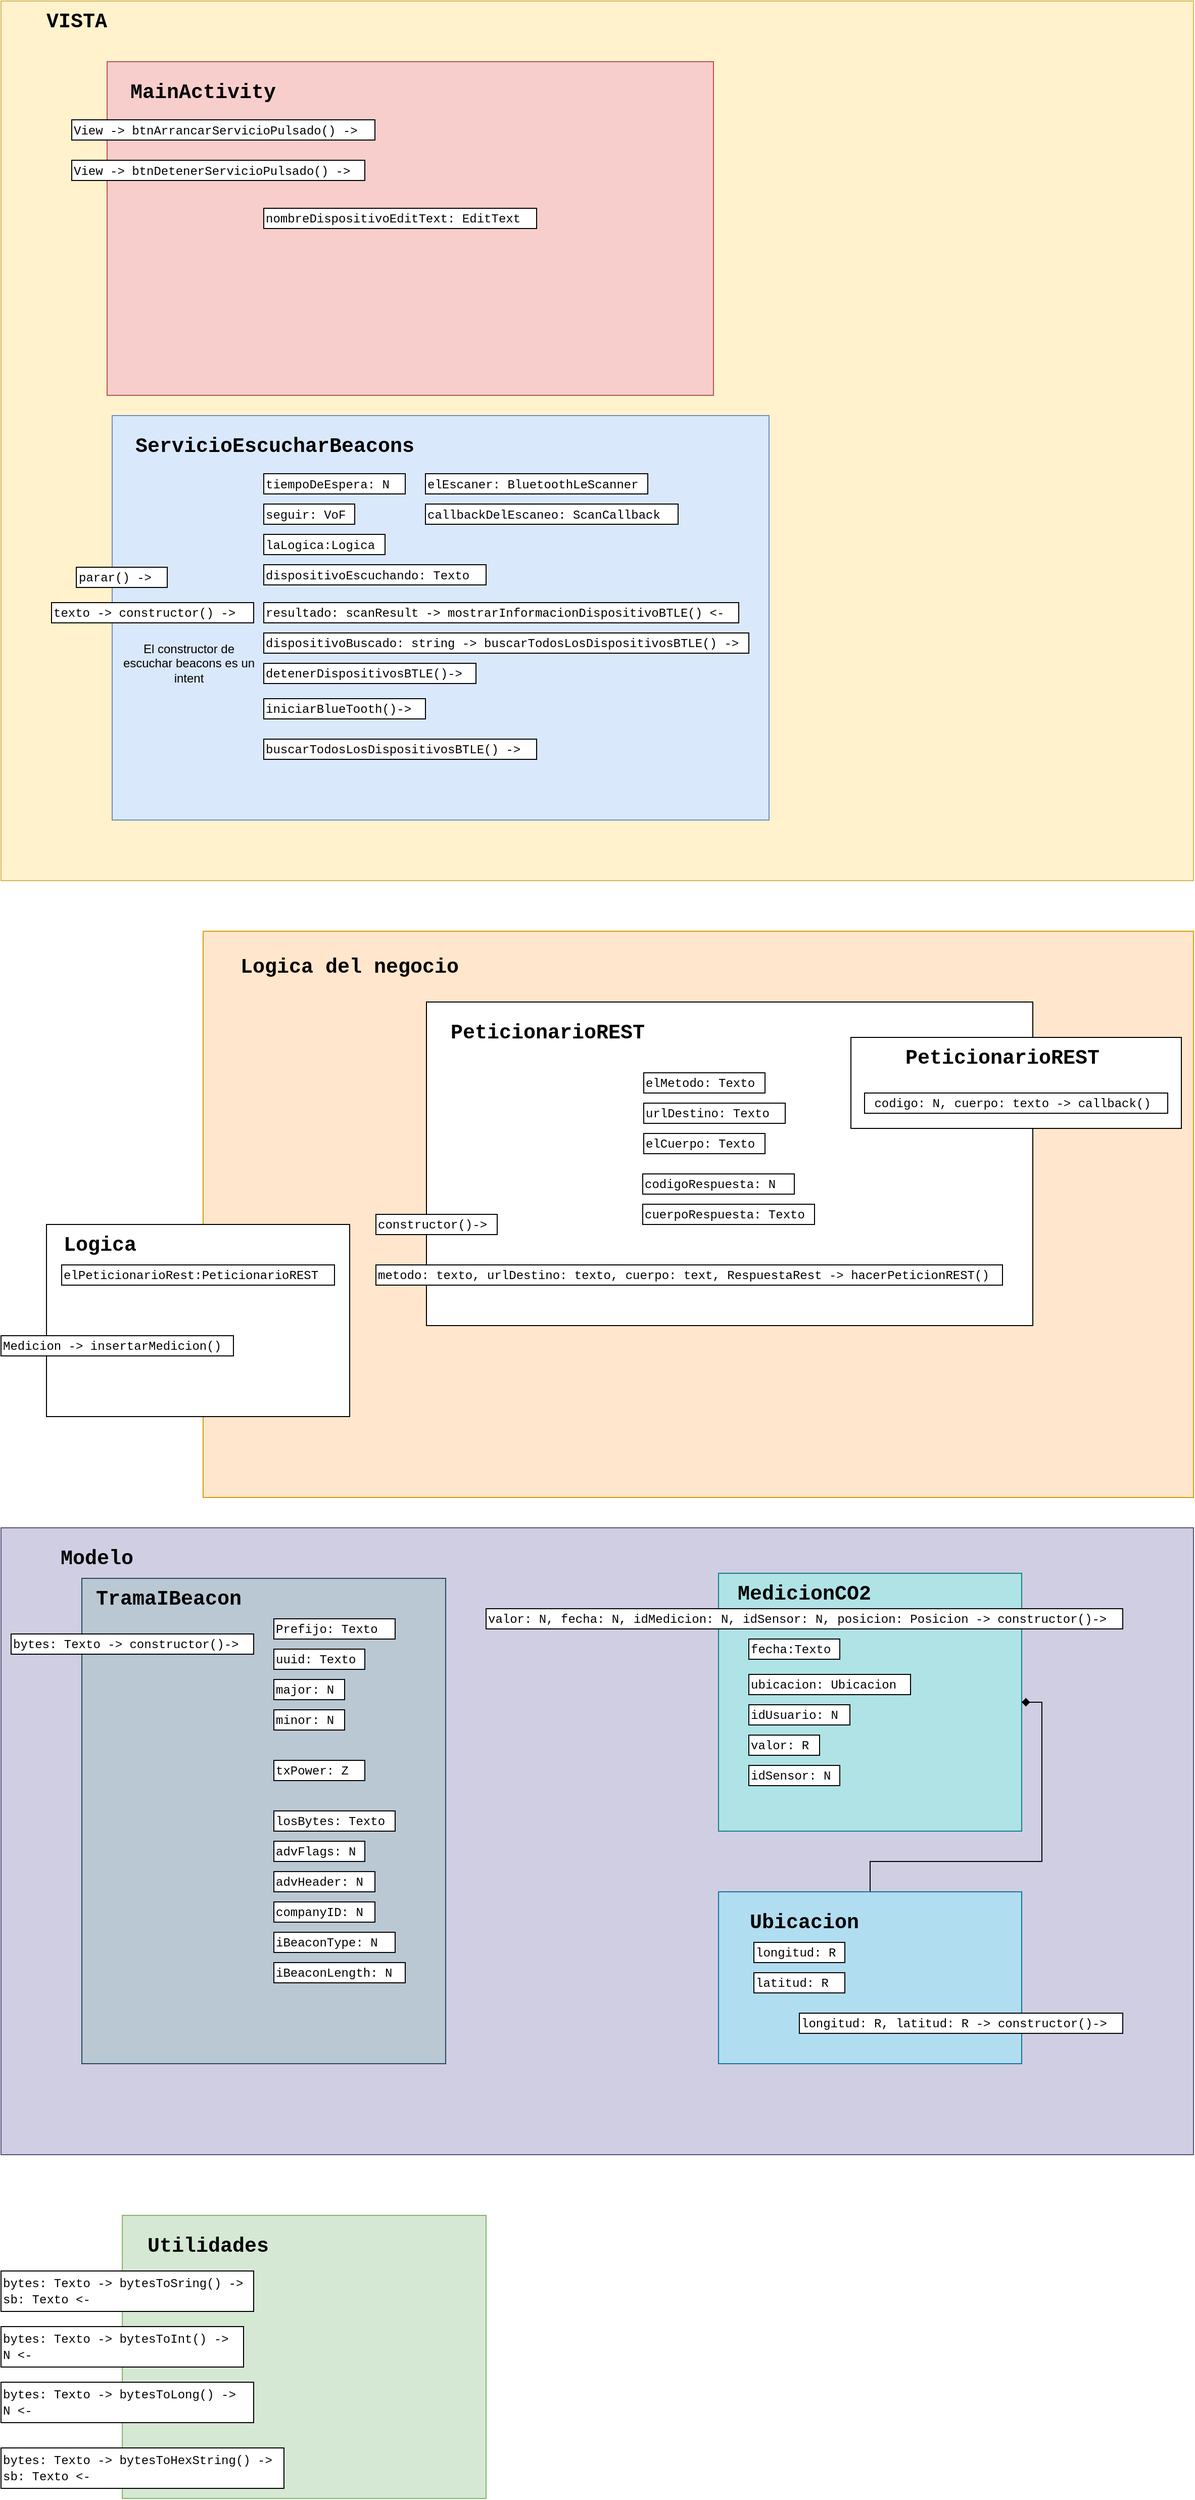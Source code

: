 <mxfile version="15.4.0" type="device"><diagram id="ao2D39-dudE8lffzF8m_" name="Página-1"><mxGraphModel dx="2526" dy="2482" grid="1" gridSize="10" guides="1" tooltips="1" connect="1" arrows="1" fold="1" page="1" pageScale="1" pageWidth="827" pageHeight="1169" math="0" shadow="0"><root><mxCell id="0"/><mxCell id="1" parent="0"/><mxCell id="GaBCGSPJ5HZywYYoOjee-17" value="" style="rounded=0;whiteSpace=wrap;html=1;fillColor=#ffe6cc;strokeColor=#d79b00;" parent="1" vertex="1"><mxGeometry x="240" y="-200" width="980" height="560" as="geometry"/></mxCell><mxCell id="RbC1-tH9AXvJzrcODqYm-17" value="" style="rounded=0;whiteSpace=wrap;html=1;fillColor=#d5e8d4;strokeColor=#82b366;" parent="1" vertex="1"><mxGeometry x="160" y="1070" width="360" height="280" as="geometry"/></mxCell><mxCell id="RbC1-tH9AXvJzrcODqYm-18" value="&lt;font face=&quot;Courier New&quot;&gt;&lt;span style=&quot;font-size: 20px&quot;&gt;&lt;b&gt;Utilidades&lt;/b&gt;&lt;/span&gt;&lt;/font&gt;" style="text;html=1;strokeColor=none;fillColor=none;align=center;verticalAlign=middle;whiteSpace=wrap;rounded=0;" parent="1" vertex="1"><mxGeometry x="170" y="1090" width="150" height="20" as="geometry"/></mxCell><mxCell id="RbC1-tH9AXvJzrcODqYm-19" value="&lt;font face=&quot;Courier New&quot;&gt;bytes: Texto -&amp;gt; bytesToSring()&amp;nbsp;&lt;/font&gt;&lt;span style=&quot;font-family: &amp;#34;courier new&amp;#34;&quot;&gt;-&amp;gt;&lt;/span&gt;&lt;br style=&quot;font-family: &amp;#34;courier new&amp;#34;&quot;&gt;&lt;font face=&quot;Courier New&quot;&gt;sb: Texto&amp;nbsp;&lt;/font&gt;&lt;span style=&quot;font-family: &amp;#34;courier new&amp;#34;&quot;&gt;&amp;lt;-&lt;/span&gt;" style="rounded=0;whiteSpace=wrap;html=1;autosize=1;align=left;" parent="1" vertex="1"><mxGeometry x="40" y="1125" width="250" height="40" as="geometry"/></mxCell><mxCell id="RbC1-tH9AXvJzrcODqYm-21" value="&lt;font face=&quot;Courier New&quot;&gt;bytes: Texto -&amp;gt; bytesToInt()&amp;nbsp;&lt;/font&gt;&lt;span style=&quot;font-family: &amp;#34;courier new&amp;#34;&quot;&gt;-&amp;gt;&lt;/span&gt;&lt;br style=&quot;font-family: &amp;#34;courier new&amp;#34;&quot;&gt;&lt;font face=&quot;Courier New&quot;&gt;N&amp;nbsp;&lt;/font&gt;&lt;span style=&quot;font-family: &amp;#34;courier new&amp;#34;&quot;&gt;&amp;lt;-&lt;/span&gt;" style="rounded=0;whiteSpace=wrap;html=1;autosize=1;align=left;" parent="1" vertex="1"><mxGeometry x="40" y="1180" width="240" height="40" as="geometry"/></mxCell><mxCell id="RbC1-tH9AXvJzrcODqYm-22" value="&lt;font face=&quot;Courier New&quot;&gt;bytes: Texto -&amp;gt; bytesToLong() -&amp;gt;&lt;/font&gt;&lt;font face=&quot;Courier New&quot;&gt;&lt;br&gt;N &amp;lt;-&lt;/font&gt;" style="rounded=0;whiteSpace=wrap;html=1;autosize=1;align=left;" parent="1" vertex="1"><mxGeometry x="40" y="1235" width="250" height="40" as="geometry"/></mxCell><mxCell id="RbC1-tH9AXvJzrcODqYm-23" value="&lt;font face=&quot;Courier New&quot;&gt;bytes: Texto -&amp;gt; bytesToHexString() -&amp;gt;&lt;br&gt;sb: Texto &amp;lt;-&lt;/font&gt;" style="rounded=0;whiteSpace=wrap;html=1;autosize=1;align=left;" parent="1" vertex="1"><mxGeometry x="40" y="1300" width="280" height="40" as="geometry"/></mxCell><mxCell id="GaBCGSPJ5HZywYYoOjee-2" value="" style="rounded=0;whiteSpace=wrap;html=1;" parent="1" vertex="1"><mxGeometry x="461" y="-130" width="600" height="320" as="geometry"/></mxCell><mxCell id="GaBCGSPJ5HZywYYoOjee-3" value="&lt;font face=&quot;Courier New&quot;&gt;&lt;span style=&quot;font-size: 20px&quot;&gt;&lt;b&gt;PeticionarioREST&lt;/b&gt;&lt;/span&gt;&lt;/font&gt;" style="text;html=1;strokeColor=none;fillColor=none;align=center;verticalAlign=middle;whiteSpace=wrap;rounded=0;" parent="1" vertex="1"><mxGeometry x="481" y="-110" width="200" height="20" as="geometry"/></mxCell><mxCell id="GaBCGSPJ5HZywYYoOjee-4" value="&lt;font face=&quot;courier new&quot;&gt;elMetodo: Texto&lt;/font&gt;" style="rounded=0;whiteSpace=wrap;html=1;autosize=1;align=left;" parent="1" vertex="1"><mxGeometry x="676" y="-60" width="120" height="20" as="geometry"/></mxCell><mxCell id="GaBCGSPJ5HZywYYoOjee-5" value="&lt;font face=&quot;courier new&quot;&gt;urlDestino: Texto&lt;/font&gt;" style="rounded=0;whiteSpace=wrap;html=1;autosize=1;align=left;" parent="1" vertex="1"><mxGeometry x="676" y="-30" width="140" height="20" as="geometry"/></mxCell><mxCell id="GaBCGSPJ5HZywYYoOjee-6" value="&lt;font face=&quot;courier new&quot;&gt;elCuerpo: Texto&lt;/font&gt;" style="rounded=0;whiteSpace=wrap;html=1;autosize=1;align=left;" parent="1" vertex="1"><mxGeometry x="676" width="120" height="20" as="geometry"/></mxCell><mxCell id="GaBCGSPJ5HZywYYoOjee-7" value="&lt;font face=&quot;courier new&quot;&gt;codigoRespuesta: N&lt;/font&gt;" style="rounded=0;whiteSpace=wrap;html=1;autosize=1;align=left;" parent="1" vertex="1"><mxGeometry x="675" y="40" width="150" height="20" as="geometry"/></mxCell><mxCell id="GaBCGSPJ5HZywYYoOjee-8" value="&lt;font face=&quot;courier new&quot;&gt;cuerpoRespuesta: Texto&lt;/font&gt;" style="rounded=0;whiteSpace=wrap;html=1;autosize=1;align=left;" parent="1" vertex="1"><mxGeometry x="675" y="70" width="170" height="20" as="geometry"/></mxCell><mxCell id="GaBCGSPJ5HZywYYoOjee-9" value="&lt;font face=&quot;Courier New&quot;&gt;constructor()-&amp;gt;&lt;/font&gt;" style="rounded=0;whiteSpace=wrap;html=1;autosize=1;align=left;" parent="1" vertex="1"><mxGeometry x="411" y="80" width="120" height="20" as="geometry"/></mxCell><mxCell id="GaBCGSPJ5HZywYYoOjee-11" value="&lt;font face=&quot;Courier New&quot;&gt;metodo: texto, urlDestino: texto, cuerpo: text, RespuestaRest -&amp;gt; hacerPeticionREST()&lt;/font&gt;" style="rounded=0;whiteSpace=wrap;html=1;autosize=1;align=left;" parent="1" vertex="1"><mxGeometry x="411" y="130" width="620" height="20" as="geometry"/></mxCell><mxCell id="GaBCGSPJ5HZywYYoOjee-12" value="" style="rounded=0;whiteSpace=wrap;html=1;" parent="1" vertex="1"><mxGeometry x="881" y="-95" width="327" height="90" as="geometry"/></mxCell><mxCell id="GaBCGSPJ5HZywYYoOjee-13" value="&lt;font face=&quot;Courier New&quot;&gt;&lt;span style=&quot;font-size: 20px&quot;&gt;&lt;b&gt;PeticionarioREST&lt;/b&gt;&lt;/span&gt;&lt;/font&gt;" style="text;html=1;strokeColor=none;fillColor=none;align=center;verticalAlign=middle;whiteSpace=wrap;rounded=0;" parent="1" vertex="1"><mxGeometry x="931" y="-85" width="200" height="20" as="geometry"/></mxCell><mxCell id="GaBCGSPJ5HZywYYoOjee-14" value="&lt;font face=&quot;courier new&quot;&gt;&amp;nbsp;codigo: N, cuerpo: texto -&amp;gt;&amp;nbsp;&lt;/font&gt;&lt;span style=&quot;font-family: &amp;#34;courier new&amp;#34;&quot;&gt;callback()&lt;/span&gt;" style="rounded=0;whiteSpace=wrap;html=1;autosize=1;align=left;" parent="1" vertex="1"><mxGeometry x="894.5" y="-40" width="300" height="20" as="geometry"/></mxCell><mxCell id="GaBCGSPJ5HZywYYoOjee-18" value="&lt;font face=&quot;Courier New&quot;&gt;&lt;span style=&quot;font-size: 20px&quot;&gt;&lt;b&gt;Logica del negocio&lt;/b&gt;&lt;/span&gt;&lt;/font&gt;" style="text;html=1;strokeColor=none;fillColor=none;align=center;verticalAlign=middle;whiteSpace=wrap;rounded=0;" parent="1" vertex="1"><mxGeometry x="260" y="-175" width="250" height="20" as="geometry"/></mxCell><mxCell id="GaBCGSPJ5HZywYYoOjee-21" value="" style="rounded=0;whiteSpace=wrap;html=1;" parent="1" vertex="1"><mxGeometry x="85" y="90" width="300" height="190" as="geometry"/></mxCell><mxCell id="GaBCGSPJ5HZywYYoOjee-22" value="&lt;font face=&quot;Courier New&quot;&gt;&lt;span style=&quot;font-size: 20px&quot;&gt;&lt;b&gt;Logica&lt;/b&gt;&lt;/span&gt;&lt;/font&gt;" style="text;html=1;strokeColor=none;fillColor=none;align=left;verticalAlign=middle;whiteSpace=wrap;rounded=0;" parent="1" vertex="1"><mxGeometry x="100" y="100" width="250" height="20" as="geometry"/></mxCell><mxCell id="GaBCGSPJ5HZywYYoOjee-23" value="&lt;font face=&quot;courier new&quot;&gt;elPeticionarioRest:PeticionarioREST&lt;/font&gt;" style="rounded=0;whiteSpace=wrap;html=1;autosize=1;align=left;" parent="1" vertex="1"><mxGeometry x="100" y="130" width="270" height="20" as="geometry"/></mxCell><mxCell id="GaBCGSPJ5HZywYYoOjee-24" value="&lt;font face=&quot;courier new&quot;&gt;Medicion -&amp;gt; insertarMedicion()&lt;/font&gt;" style="rounded=0;whiteSpace=wrap;html=1;autosize=1;align=left;" parent="1" vertex="1"><mxGeometry x="40" y="200" width="230" height="20" as="geometry"/></mxCell><mxCell id="ZJrU_ouJy2vYn551krV2-1" value="" style="rounded=0;whiteSpace=wrap;html=1;fillColor=#d0cee2;strokeColor=#56517e;" parent="1" vertex="1"><mxGeometry x="40" y="390" width="1180" height="620" as="geometry"/></mxCell><mxCell id="ZJrU_ouJy2vYn551krV2-3" value="&lt;font face=&quot;Courier New&quot;&gt;&lt;span style=&quot;font-size: 20px&quot;&gt;&lt;b&gt;Modelo&lt;/b&gt;&lt;/span&gt;&lt;/font&gt;" style="text;html=1;strokeColor=none;fillColor=none;align=center;verticalAlign=middle;whiteSpace=wrap;rounded=0;" parent="1" vertex="1"><mxGeometry x="60" y="410" width="150" height="20" as="geometry"/></mxCell><mxCell id="RbC1-tH9AXvJzrcODqYm-1" value="" style="rounded=0;whiteSpace=wrap;html=1;fillColor=#bac8d3;strokeColor=#23445d;" parent="1" vertex="1"><mxGeometry x="120" y="440" width="360" height="480" as="geometry"/></mxCell><mxCell id="RbC1-tH9AXvJzrcODqYm-2" value="&lt;b&gt;&lt;font face=&quot;Courier New&quot; style=&quot;font-size: 20px&quot;&gt;TramaIBeacon&lt;/font&gt;&lt;/b&gt;" style="text;html=1;strokeColor=none;fillColor=none;align=center;verticalAlign=middle;whiteSpace=wrap;rounded=0;" parent="1" vertex="1"><mxGeometry x="131" y="450" width="150" height="20" as="geometry"/></mxCell><mxCell id="RbC1-tH9AXvJzrcODqYm-3" value="&lt;font face=&quot;Courier New&quot;&gt;Prefijo: Texto&lt;/font&gt;" style="rounded=0;whiteSpace=wrap;html=1;autosize=1;align=left;" parent="1" vertex="1"><mxGeometry x="310" y="480" width="120" height="20" as="geometry"/></mxCell><mxCell id="RbC1-tH9AXvJzrcODqYm-4" value="&lt;font face=&quot;Courier New&quot;&gt;uuid:&amp;nbsp;&lt;/font&gt;&lt;span style=&quot;font-family: &amp;#34;courier new&amp;#34;&quot;&gt;Texto&lt;/span&gt;" style="rounded=0;whiteSpace=wrap;html=1;autosize=1;align=left;" parent="1" vertex="1"><mxGeometry x="310" y="510" width="90" height="20" as="geometry"/></mxCell><mxCell id="RbC1-tH9AXvJzrcODqYm-5" value="&lt;font face=&quot;Courier New&quot;&gt;major: N&lt;/font&gt;" style="rounded=0;whiteSpace=wrap;html=1;autosize=1;align=left;" parent="1" vertex="1"><mxGeometry x="310" y="540" width="70" height="20" as="geometry"/></mxCell><mxCell id="RbC1-tH9AXvJzrcODqYm-7" value="&lt;font face=&quot;Courier New&quot;&gt;minor: N&lt;/font&gt;" style="rounded=0;whiteSpace=wrap;html=1;autosize=1;align=left;" parent="1" vertex="1"><mxGeometry x="310" y="570" width="70" height="20" as="geometry"/></mxCell><mxCell id="RbC1-tH9AXvJzrcODqYm-9" value="&lt;font face=&quot;Courier New&quot;&gt;txPower: Z&lt;/font&gt;" style="rounded=0;whiteSpace=wrap;html=1;autosize=1;align=left;" parent="1" vertex="1"><mxGeometry x="310" y="620" width="90" height="20" as="geometry"/></mxCell><mxCell id="RbC1-tH9AXvJzrcODqYm-10" value="&lt;span style=&quot;font-family: &amp;#34;courier new&amp;#34;&quot;&gt;losBytes: Texto&lt;/span&gt;" style="rounded=0;whiteSpace=wrap;html=1;autosize=1;align=left;" parent="1" vertex="1"><mxGeometry x="310" y="670" width="120" height="20" as="geometry"/></mxCell><mxCell id="RbC1-tH9AXvJzrcODqYm-11" value="&lt;span style=&quot;font-family: &amp;#34;courier new&amp;#34;&quot;&gt;advFlags: N&lt;/span&gt;" style="rounded=0;whiteSpace=wrap;html=1;autosize=1;align=left;" parent="1" vertex="1"><mxGeometry x="310" y="700" width="90" height="20" as="geometry"/></mxCell><mxCell id="RbC1-tH9AXvJzrcODqYm-12" value="&lt;span style=&quot;font-family: &amp;#34;courier new&amp;#34;&quot;&gt;advHeader: N&lt;/span&gt;" style="rounded=0;whiteSpace=wrap;html=1;autosize=1;align=left;" parent="1" vertex="1"><mxGeometry x="310" y="730" width="100" height="20" as="geometry"/></mxCell><mxCell id="RbC1-tH9AXvJzrcODqYm-13" value="&lt;span style=&quot;font-family: &amp;#34;courier new&amp;#34;&quot;&gt;companyID: N&lt;/span&gt;" style="rounded=0;whiteSpace=wrap;html=1;autosize=1;align=left;" parent="1" vertex="1"><mxGeometry x="310" y="760" width="100" height="20" as="geometry"/></mxCell><mxCell id="RbC1-tH9AXvJzrcODqYm-14" value="&lt;font face=&quot;courier new&quot;&gt;iBeaconType: N&lt;/font&gt;" style="rounded=0;whiteSpace=wrap;html=1;autosize=1;align=left;" parent="1" vertex="1"><mxGeometry x="310" y="790" width="120" height="20" as="geometry"/></mxCell><mxCell id="RbC1-tH9AXvJzrcODqYm-15" value="&lt;font face=&quot;courier new&quot;&gt;iBeaconLength: N&lt;/font&gt;" style="rounded=0;whiteSpace=wrap;html=1;autosize=1;align=left;" parent="1" vertex="1"><mxGeometry x="310" y="820" width="130" height="20" as="geometry"/></mxCell><mxCell id="RbC1-tH9AXvJzrcODqYm-16" value="&lt;font face=&quot;Courier New&quot;&gt;bytes: Texto -&amp;gt; constructor()-&amp;gt;&lt;/font&gt;" style="rounded=0;whiteSpace=wrap;html=1;autosize=1;align=left;" parent="1" vertex="1"><mxGeometry x="50" y="495" width="240" height="20" as="geometry"/></mxCell><mxCell id="ZJrU_ouJy2vYn551krV2-12" value="" style="rounded=0;whiteSpace=wrap;html=1;fillColor=#b0e3e6;strokeColor=#0e8088;" parent="1" vertex="1"><mxGeometry x="750" y="435" width="300" height="255" as="geometry"/></mxCell><mxCell id="ZJrU_ouJy2vYn551krV2-13" value="&lt;font face=&quot;Courier New&quot;&gt;&lt;span style=&quot;font-size: 20px&quot;&gt;&lt;b&gt;MedicionCO2&lt;/b&gt;&lt;/span&gt;&lt;/font&gt;" style="text;html=1;strokeColor=none;fillColor=none;align=center;verticalAlign=middle;whiteSpace=wrap;rounded=0;" parent="1" vertex="1"><mxGeometry x="760" y="445" width="150" height="20" as="geometry"/></mxCell><mxCell id="ZJrU_ouJy2vYn551krV2-14" value="&lt;font face=&quot;Courier New&quot;&gt;fecha:Texto&lt;/font&gt;" style="rounded=0;whiteSpace=wrap;html=1;autosize=1;align=left;" parent="1" vertex="1"><mxGeometry x="780" y="500" width="90" height="20" as="geometry"/></mxCell><mxCell id="ZJrU_ouJy2vYn551krV2-15" value="&lt;font face=&quot;Courier New&quot;&gt;ubicacion: Ubicacion&lt;/font&gt;" style="rounded=0;whiteSpace=wrap;html=1;autosize=1;align=left;" parent="1" vertex="1"><mxGeometry x="780" y="535" width="160" height="20" as="geometry"/></mxCell><mxCell id="ZJrU_ouJy2vYn551krV2-16" value="&lt;font face=&quot;Courier New&quot;&gt;idUsuario: N&lt;/font&gt;" style="rounded=0;whiteSpace=wrap;html=1;autosize=1;align=left;" parent="1" vertex="1"><mxGeometry x="780" y="565" width="100" height="20" as="geometry"/></mxCell><mxCell id="ZJrU_ouJy2vYn551krV2-17" value="&lt;font face=&quot;Courier New&quot;&gt;valor: R&lt;/font&gt;" style="rounded=0;whiteSpace=wrap;html=1;autosize=1;align=left;" parent="1" vertex="1"><mxGeometry x="780" y="595" width="70" height="20" as="geometry"/></mxCell><mxCell id="ZJrU_ouJy2vYn551krV2-18" value="&lt;font face=&quot;Courier New&quot;&gt;idSensor: N&lt;/font&gt;" style="rounded=0;whiteSpace=wrap;html=1;autosize=1;align=left;" parent="1" vertex="1"><mxGeometry x="780" y="625" width="90" height="20" as="geometry"/></mxCell><mxCell id="ZJrU_ouJy2vYn551krV2-19" value="&lt;font face=&quot;Courier New&quot;&gt;valor: N, fecha: N, idMedicion: N, idSensor: N, posicion: Posicion -&lt;/font&gt;&lt;span style=&quot;font-family: &amp;#34;courier new&amp;#34;&quot;&gt;&amp;gt; constructor()-&amp;gt;&lt;/span&gt;" style="rounded=0;whiteSpace=wrap;html=1;autosize=1;align=left;" parent="1" vertex="1"><mxGeometry x="520" y="470" width="630" height="20" as="geometry"/></mxCell><mxCell id="y3Cy7AJEFReCyydMtPdy-1" style="edgeStyle=orthogonalEdgeStyle;rounded=0;orthogonalLoop=1;jettySize=auto;html=1;exitX=0.5;exitY=0;exitDx=0;exitDy=0;entryX=1;entryY=0.5;entryDx=0;entryDy=0;endArrow=diamond;endFill=1;" parent="1" source="ZJrU_ouJy2vYn551krV2-20" target="ZJrU_ouJy2vYn551krV2-12" edge="1"><mxGeometry relative="1" as="geometry"/></mxCell><mxCell id="ZJrU_ouJy2vYn551krV2-20" value="" style="rounded=0;whiteSpace=wrap;html=1;fillColor=#b1ddf0;strokeColor=#10739e;" parent="1" vertex="1"><mxGeometry x="750" y="750" width="300" height="170" as="geometry"/></mxCell><mxCell id="ZJrU_ouJy2vYn551krV2-21" value="&lt;span style=&quot;font-family: &amp;#34;courier new&amp;#34; ; text-align: left&quot;&gt;&lt;font style=&quot;font-size: 20px&quot;&gt;&lt;b&gt;Ubicacion&lt;/b&gt;&lt;/font&gt;&lt;/span&gt;" style="text;html=1;strokeColor=none;fillColor=none;align=center;verticalAlign=middle;whiteSpace=wrap;rounded=0;" parent="1" vertex="1"><mxGeometry x="760" y="770" width="150" height="20" as="geometry"/></mxCell><mxCell id="ZJrU_ouJy2vYn551krV2-22" value="&lt;font face=&quot;Courier New&quot;&gt;longitud: R&lt;/font&gt;" style="rounded=0;whiteSpace=wrap;html=1;autosize=1;align=left;" parent="1" vertex="1"><mxGeometry x="785" y="800" width="90" height="20" as="geometry"/></mxCell><mxCell id="ZJrU_ouJy2vYn551krV2-23" value="&lt;font face=&quot;Courier New&quot;&gt;latitud: R&lt;/font&gt;" style="rounded=0;whiteSpace=wrap;html=1;autosize=1;align=left;" parent="1" vertex="1"><mxGeometry x="785" y="830" width="90" height="20" as="geometry"/></mxCell><mxCell id="ZJrU_ouJy2vYn551krV2-24" value="&lt;span style=&quot;font-family: &amp;#34;courier new&amp;#34;&quot;&gt;longitud: R,&amp;nbsp;&lt;/span&gt;&lt;font face=&quot;Courier New&quot;&gt;latitud: R -&amp;gt; constructor()-&amp;gt;&lt;/font&gt;" style="rounded=0;whiteSpace=wrap;html=1;autosize=1;align=left;" parent="1" vertex="1"><mxGeometry x="830" y="870" width="320" height="20" as="geometry"/></mxCell><mxCell id="y3Cy7AJEFReCyydMtPdy-11" value="" style="rounded=0;whiteSpace=wrap;html=1;fillColor=#fff2cc;strokeColor=#d6b656;" parent="1" vertex="1"><mxGeometry x="40" y="-1120" width="1180" height="870" as="geometry"/></mxCell><mxCell id="y3Cy7AJEFReCyydMtPdy-12" value="&lt;font face=&quot;Courier New&quot;&gt;&lt;span style=&quot;font-size: 20px&quot;&gt;&lt;b&gt;VISTA&lt;/b&gt;&lt;/span&gt;&lt;/font&gt;" style="text;html=1;strokeColor=none;fillColor=none;align=center;verticalAlign=middle;whiteSpace=wrap;rounded=0;" parent="1" vertex="1"><mxGeometry x="60" y="-1110" width="110" height="20" as="geometry"/></mxCell><mxCell id="y3Cy7AJEFReCyydMtPdy-13" value="" style="rounded=0;whiteSpace=wrap;html=1;fillColor=#f8cecc;strokeColor=#b85450;" parent="1" vertex="1"><mxGeometry x="145" y="-1060" width="600" height="330" as="geometry"/></mxCell><mxCell id="y3Cy7AJEFReCyydMtPdy-14" value="&lt;font face=&quot;Courier New&quot;&gt;&lt;span style=&quot;font-size: 20px&quot;&gt;&lt;b&gt;MainActivity&lt;/b&gt;&lt;/span&gt;&lt;/font&gt;" style="text;html=1;strokeColor=none;fillColor=none;align=center;verticalAlign=middle;whiteSpace=wrap;rounded=0;" parent="1" vertex="1"><mxGeometry x="165" y="-1040" width="150" height="20" as="geometry"/></mxCell><mxCell id="y3Cy7AJEFReCyydMtPdy-15" value="&lt;font face=&quot;Courier New&quot;&gt;View -&amp;gt; btnArrancarServicioPulsado() -&amp;gt;&lt;/font&gt;" style="rounded=0;whiteSpace=wrap;html=1;autosize=1;align=left;" parent="1" vertex="1"><mxGeometry x="110" y="-1002.5" width="300" height="20" as="geometry"/></mxCell><mxCell id="y3Cy7AJEFReCyydMtPdy-16" value="&lt;span style=&quot;font-family: &amp;#34;courier new&amp;#34;&quot;&gt;View -&amp;gt; btnDetenerServicioPulsado() -&amp;gt;&lt;/span&gt;" style="rounded=0;whiteSpace=wrap;html=1;autosize=1;align=left;" parent="1" vertex="1"><mxGeometry x="110" y="-962.5" width="290" height="20" as="geometry"/></mxCell><mxCell id="y3Cy7AJEFReCyydMtPdy-17" value="&lt;font face=&quot;Courier New&quot;&gt;nombreDispositivoEditText: EditText&lt;/font&gt;" style="rounded=0;whiteSpace=wrap;html=1;autosize=1;align=left;" parent="1" vertex="1"><mxGeometry x="300" y="-915" width="270" height="20" as="geometry"/></mxCell><mxCell id="RbC1-tH9AXvJzrcODqYm-35" value="" style="rounded=0;whiteSpace=wrap;html=1;fillColor=#dae8fc;strokeColor=#6c8ebf;" parent="1" vertex="1"><mxGeometry x="150" y="-710" width="650" height="400" as="geometry"/></mxCell><mxCell id="RbC1-tH9AXvJzrcODqYm-36" value="&lt;font face=&quot;Courier New&quot;&gt;&lt;span style=&quot;font-size: 20px&quot;&gt;&lt;b&gt;ServicioEscucharBeacons&lt;/b&gt;&lt;/span&gt;&lt;/font&gt;" style="text;html=1;strokeColor=none;fillColor=none;align=center;verticalAlign=middle;whiteSpace=wrap;rounded=0;" parent="1" vertex="1"><mxGeometry x="156" y="-690" width="310" height="20" as="geometry"/></mxCell><mxCell id="RbC1-tH9AXvJzrcODqYm-38" value="&lt;font face=&quot;courier new&quot;&gt;tiempoDeEspera: N&lt;/font&gt;" style="rounded=0;whiteSpace=wrap;html=1;autosize=1;align=left;" parent="1" vertex="1"><mxGeometry x="300" y="-652.5" width="140" height="20" as="geometry"/></mxCell><mxCell id="RbC1-tH9AXvJzrcODqYm-39" value="&lt;font face=&quot;courier new&quot;&gt;seguir: VoF&lt;/font&gt;" style="rounded=0;whiteSpace=wrap;html=1;autosize=1;align=left;" parent="1" vertex="1"><mxGeometry x="300" y="-622.5" width="90" height="20" as="geometry"/></mxCell><mxCell id="RbC1-tH9AXvJzrcODqYm-40" value="&lt;font face=&quot;courier new&quot;&gt;texto -&amp;gt; constructor() -&amp;gt;&lt;/font&gt;" style="rounded=0;whiteSpace=wrap;html=1;autosize=1;align=left;" parent="1" vertex="1"><mxGeometry x="90" y="-525" width="200" height="20" as="geometry"/></mxCell><mxCell id="RbC1-tH9AXvJzrcODqYm-41" value="&lt;font face=&quot;courier new&quot;&gt;parar() &lt;/font&gt;&lt;font face=&quot;Courier New&quot;&gt;-&amp;gt;&lt;/font&gt;" style="rounded=0;whiteSpace=wrap;html=1;autosize=1;align=left;" parent="1" vertex="1"><mxGeometry x="114.5" y="-560" width="90" height="20" as="geometry"/></mxCell><mxCell id="GaBCGSPJ5HZywYYoOjee-19" value="&lt;font face=&quot;courier new&quot;&gt;laLogica:Logica&lt;/font&gt;" style="rounded=0;whiteSpace=wrap;html=1;autosize=1;align=left;" parent="1" vertex="1"><mxGeometry x="300" y="-592.5" width="120" height="20" as="geometry"/></mxCell><mxCell id="GaBCGSPJ5HZywYYoOjee-20" value="&lt;font face=&quot;courier new&quot;&gt;dispositivoEscuchando: Texto&lt;/font&gt;" style="rounded=0;whiteSpace=wrap;html=1;autosize=1;align=left;" parent="1" vertex="1"><mxGeometry x="300" y="-562.5" width="220" height="20" as="geometry"/></mxCell><mxCell id="y3Cy7AJEFReCyydMtPdy-5" value="El constructor de escuchar beacons es un intent" style="text;html=1;strokeColor=none;fillColor=none;align=center;verticalAlign=middle;whiteSpace=wrap;rounded=0;" parent="1" vertex="1"><mxGeometry x="156" y="-480" width="140" height="30" as="geometry"/></mxCell><mxCell id="RbC1-tH9AXvJzrcODqYm-29" value="&lt;font face=&quot;Courier New&quot;&gt;resultado: scanResult -&amp;gt; mostrarInformacionDispositivoBTLE() &amp;lt;-&lt;/font&gt;" style="rounded=0;whiteSpace=wrap;html=1;autosize=1;align=left;" parent="1" vertex="1"><mxGeometry x="300" y="-525" width="470" height="20" as="geometry"/></mxCell><mxCell id="RbC1-tH9AXvJzrcODqYm-30" value="&lt;font face=&quot;Courier New&quot;&gt;dispositivoBuscado: string -&amp;gt; buscarTodosLosDispositivosBTLE()&amp;nbsp;&lt;/font&gt;&lt;span style=&quot;font-family: &amp;#34;courier new&amp;#34;&quot;&gt;-&amp;gt;&lt;/span&gt;" style="rounded=0;whiteSpace=wrap;html=1;autosize=1;align=left;" parent="1" vertex="1"><mxGeometry x="300" y="-495" width="480" height="20" as="geometry"/></mxCell><mxCell id="RbC1-tH9AXvJzrcODqYm-31" value="&lt;font face=&quot;Courier New&quot;&gt;detenerDispositivosBTLE()&lt;/font&gt;&lt;span style=&quot;font-family: &amp;#34;courier new&amp;#34;&quot;&gt;-&amp;gt;&lt;/span&gt;" style="rounded=0;whiteSpace=wrap;html=1;autosize=1;align=left;" parent="1" vertex="1"><mxGeometry x="300" y="-465" width="210" height="20" as="geometry"/></mxCell><mxCell id="RbC1-tH9AXvJzrcODqYm-32" value="&lt;font face=&quot;Courier New&quot;&gt;iniciarBlueTooth()-&amp;gt;&lt;/font&gt;" style="rounded=0;whiteSpace=wrap;html=1;autosize=1;align=left;" parent="1" vertex="1"><mxGeometry x="300" y="-430" width="160" height="20" as="geometry"/></mxCell><mxCell id="RbC1-tH9AXvJzrcODqYm-28" value="&lt;font face=&quot;Courier New&quot;&gt;buscarTodosLosDispositivosBTLE()&amp;nbsp;&lt;/font&gt;&lt;span style=&quot;font-family: &amp;#34;courier new&amp;#34;&quot;&gt;-&amp;gt;&lt;/span&gt;" style="rounded=0;whiteSpace=wrap;html=1;autosize=1;align=left;" parent="1" vertex="1"><mxGeometry x="300" y="-390" width="270" height="20" as="geometry"/></mxCell><mxCell id="y3Cy7AJEFReCyydMtPdy-9" value="&lt;font face=&quot;courier new&quot;&gt;elEscaner: BluetoothLeScanner&lt;/font&gt;" style="rounded=0;whiteSpace=wrap;html=1;autosize=1;align=left;" parent="1" vertex="1"><mxGeometry x="460" y="-652.5" width="220" height="20" as="geometry"/></mxCell><mxCell id="y3Cy7AJEFReCyydMtPdy-10" value="&lt;font face=&quot;courier new&quot;&gt;callbackDelEscaneo: ScanCallback&lt;/font&gt;" style="rounded=0;whiteSpace=wrap;html=1;autosize=1;align=left;" parent="1" vertex="1"><mxGeometry x="460" y="-622.5" width="250" height="20" as="geometry"/></mxCell></root></mxGraphModel></diagram></mxfile>